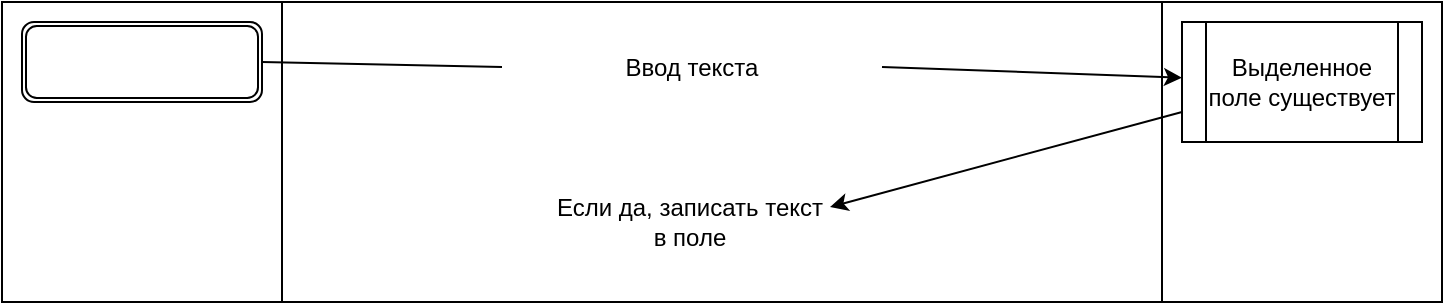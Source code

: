 <mxfile version="15.6.3" type="device"><diagram id="QgZJRy-r7cB9xnC2NkSv" name="Page-1"><mxGraphModel dx="1422" dy="780" grid="1" gridSize="10" guides="1" tooltips="1" connect="1" arrows="1" fold="1" page="1" pageScale="1" pageWidth="827" pageHeight="1169" math="0" shadow="0"><root><mxCell id="0"/><mxCell id="1" parent="0"/><mxCell id="0muHBLff9EVHWDTeV9uN-1" value="" style="shape=process;whiteSpace=wrap;html=1;backgroundOutline=1;size=0.194;" parent="1" vertex="1"><mxGeometry x="70" y="150" width="720" height="150" as="geometry"/></mxCell><mxCell id="0muHBLff9EVHWDTeV9uN-2" value="" style="shape=ext;double=1;rounded=1;whiteSpace=wrap;html=1;" parent="1" vertex="1"><mxGeometry x="80" y="160" width="120" height="40" as="geometry"/></mxCell><mxCell id="0muHBLff9EVHWDTeV9uN-4" value="Ввод текста" style="text;html=1;strokeColor=none;fillColor=none;align=center;verticalAlign=middle;whiteSpace=wrap;rounded=0;" parent="1" vertex="1"><mxGeometry x="320" y="165" width="190" height="35" as="geometry"/></mxCell><mxCell id="0muHBLff9EVHWDTeV9uN-5" value="Выделенное поле существует" style="shape=process;whiteSpace=wrap;html=1;backgroundOutline=1;" parent="1" vertex="1"><mxGeometry x="660" y="160" width="120" height="60" as="geometry"/></mxCell><mxCell id="0muHBLff9EVHWDTeV9uN-6" value="Если да, записать текст в поле" style="text;html=1;strokeColor=none;fillColor=none;align=center;verticalAlign=middle;whiteSpace=wrap;rounded=0;" parent="1" vertex="1"><mxGeometry x="344" y="245" width="140" height="30" as="geometry"/></mxCell><mxCell id="0muHBLff9EVHWDTeV9uN-8" value="" style="endArrow=none;html=1;rounded=0;exitX=1;exitY=0.5;exitDx=0;exitDy=0;entryX=0;entryY=0.5;entryDx=0;entryDy=0;" parent="1" source="0muHBLff9EVHWDTeV9uN-2" target="0muHBLff9EVHWDTeV9uN-4" edge="1"><mxGeometry width="50" height="50" relative="1" as="geometry"><mxPoint x="270" y="180" as="sourcePoint"/><mxPoint x="320" y="130" as="targetPoint"/></mxGeometry></mxCell><mxCell id="0muHBLff9EVHWDTeV9uN-9" value="" style="endArrow=classic;html=1;rounded=0;exitX=1;exitY=0.5;exitDx=0;exitDy=0;" parent="1" source="0muHBLff9EVHWDTeV9uN-4" target="0muHBLff9EVHWDTeV9uN-5" edge="1"><mxGeometry width="50" height="50" relative="1" as="geometry"><mxPoint x="550" y="210" as="sourcePoint"/><mxPoint x="600" y="160" as="targetPoint"/></mxGeometry></mxCell><mxCell id="0muHBLff9EVHWDTeV9uN-10" value="" style="endArrow=classic;html=1;rounded=0;entryX=1;entryY=0.25;entryDx=0;entryDy=0;exitX=0;exitY=0.75;exitDx=0;exitDy=0;" parent="1" source="0muHBLff9EVHWDTeV9uN-5" target="0muHBLff9EVHWDTeV9uN-6" edge="1"><mxGeometry width="50" height="50" relative="1" as="geometry"><mxPoint x="690" y="310" as="sourcePoint"/><mxPoint x="740" y="260" as="targetPoint"/></mxGeometry></mxCell></root></mxGraphModel></diagram></mxfile>